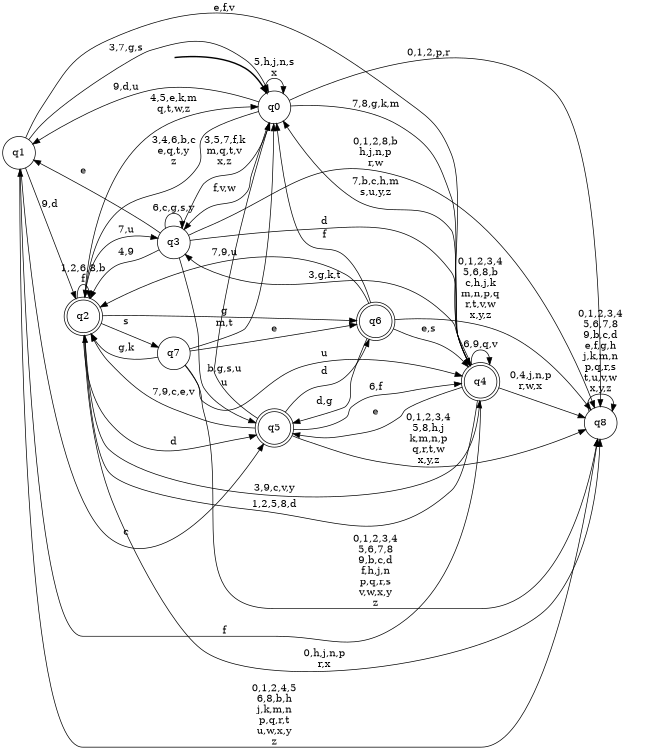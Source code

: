 digraph BlueStar {
__start0 [style = invis, shape = none, label = "", width = 0, height = 0];

rankdir=LR;
size="8,5";

s0 [style="filled", color="black", fillcolor="white" shape="circle", label="q0"];
s1 [style="filled", color="black", fillcolor="white" shape="circle", label="q1"];
s2 [style="rounded,filled", color="black", fillcolor="white" shape="doublecircle", label="q2"];
s3 [style="filled", color="black", fillcolor="white" shape="circle", label="q3"];
s4 [style="rounded,filled", color="black", fillcolor="white" shape="doublecircle", label="q4"];
s5 [style="rounded,filled", color="black", fillcolor="white" shape="doublecircle", label="q5"];
s6 [style="rounded,filled", color="black", fillcolor="white" shape="doublecircle", label="q6"];
s7 [style="filled", color="black", fillcolor="white" shape="circle", label="q7"];
s8 [style="filled", color="black", fillcolor="white" shape="circle", label="q8"];
subgraph cluster_main { 
	graph [pad=".75", ranksep="0.15", nodesep="0.15"];
	 style=invis; 
	__start0 -> s0 [penwidth=2];
}
s0 -> s0 [label="5,h,j,n,s\nx"];
s0 -> s1 [label="9,d,u"];
s0 -> s2 [label="3,4,6,b,c\ne,q,t,y\nz"];
s0 -> s3 [label="f,v,w"];
s0 -> s4 [label="7,8,g,k,m"];
s0 -> s8 [label="0,1,2,p,r"];
s1 -> s0 [label="3,7,g,s"];
s1 -> s2 [label="9,d"];
s1 -> s4 [label="e,f,v"];
s1 -> s5 [label="c"];
s1 -> s8 [label="0,1,2,4,5\n6,8,b,h\nj,k,m,n\np,q,r,t\nu,w,x,y\nz"];
s2 -> s0 [label="4,5,e,k,m\nq,t,w,z"];
s2 -> s2 [label="1,2,6,8,b\nf"];
s2 -> s3 [label="7,u"];
s2 -> s4 [label="3,9,c,v,y"];
s2 -> s5 [label="d"];
s2 -> s6 [label="g"];
s2 -> s7 [label="s"];
s2 -> s8 [label="0,h,j,n,p\nr,x"];
s3 -> s0 [label="3,5,7,f,k\nm,q,t,v\nx,z"];
s3 -> s1 [label="e"];
s3 -> s2 [label="4,9"];
s3 -> s3 [label="6,c,g,s,y"];
s3 -> s4 [label="d"];
s3 -> s5 [label="u"];
s3 -> s8 [label="0,1,2,8,b\nh,j,n,p\nr,w"];
s4 -> s0 [label="7,b,c,h,m\ns,u,y,z"];
s4 -> s1 [label="f"];
s4 -> s2 [label="1,2,5,8,d"];
s4 -> s3 [label="3,g,k,t"];
s4 -> s4 [label="6,9,q,v"];
s4 -> s5 [label="e"];
s4 -> s8 [label="0,4,j,n,p\nr,w,x"];
s5 -> s0 [label="b,g,s,u"];
s5 -> s2 [label="7,9,c,e,v"];
s5 -> s4 [label="6,f"];
s5 -> s6 [label="d"];
s5 -> s8 [label="0,1,2,3,4\n5,8,h,j\nk,m,n,p\nq,r,t,w\nx,y,z"];
s6 -> s0 [label="f"];
s6 -> s2 [label="7,9,u"];
s6 -> s4 [label="e,s"];
s6 -> s5 [label="d,g"];
s6 -> s8 [label="0,1,2,3,4\n5,6,8,b\nc,h,j,k\nm,n,p,q\nr,t,v,w\nx,y,z"];
s7 -> s0 [label="m,t"];
s7 -> s2 [label="g,k"];
s7 -> s4 [label="u"];
s7 -> s6 [label="e"];
s7 -> s8 [label="0,1,2,3,4\n5,6,7,8\n9,b,c,d\nf,h,j,n\np,q,r,s\nv,w,x,y\nz"];
s8 -> s8 [label="0,1,2,3,4\n5,6,7,8\n9,b,c,d\ne,f,g,h\nj,k,m,n\np,q,r,s\nt,u,v,w\nx,y,z"];

}